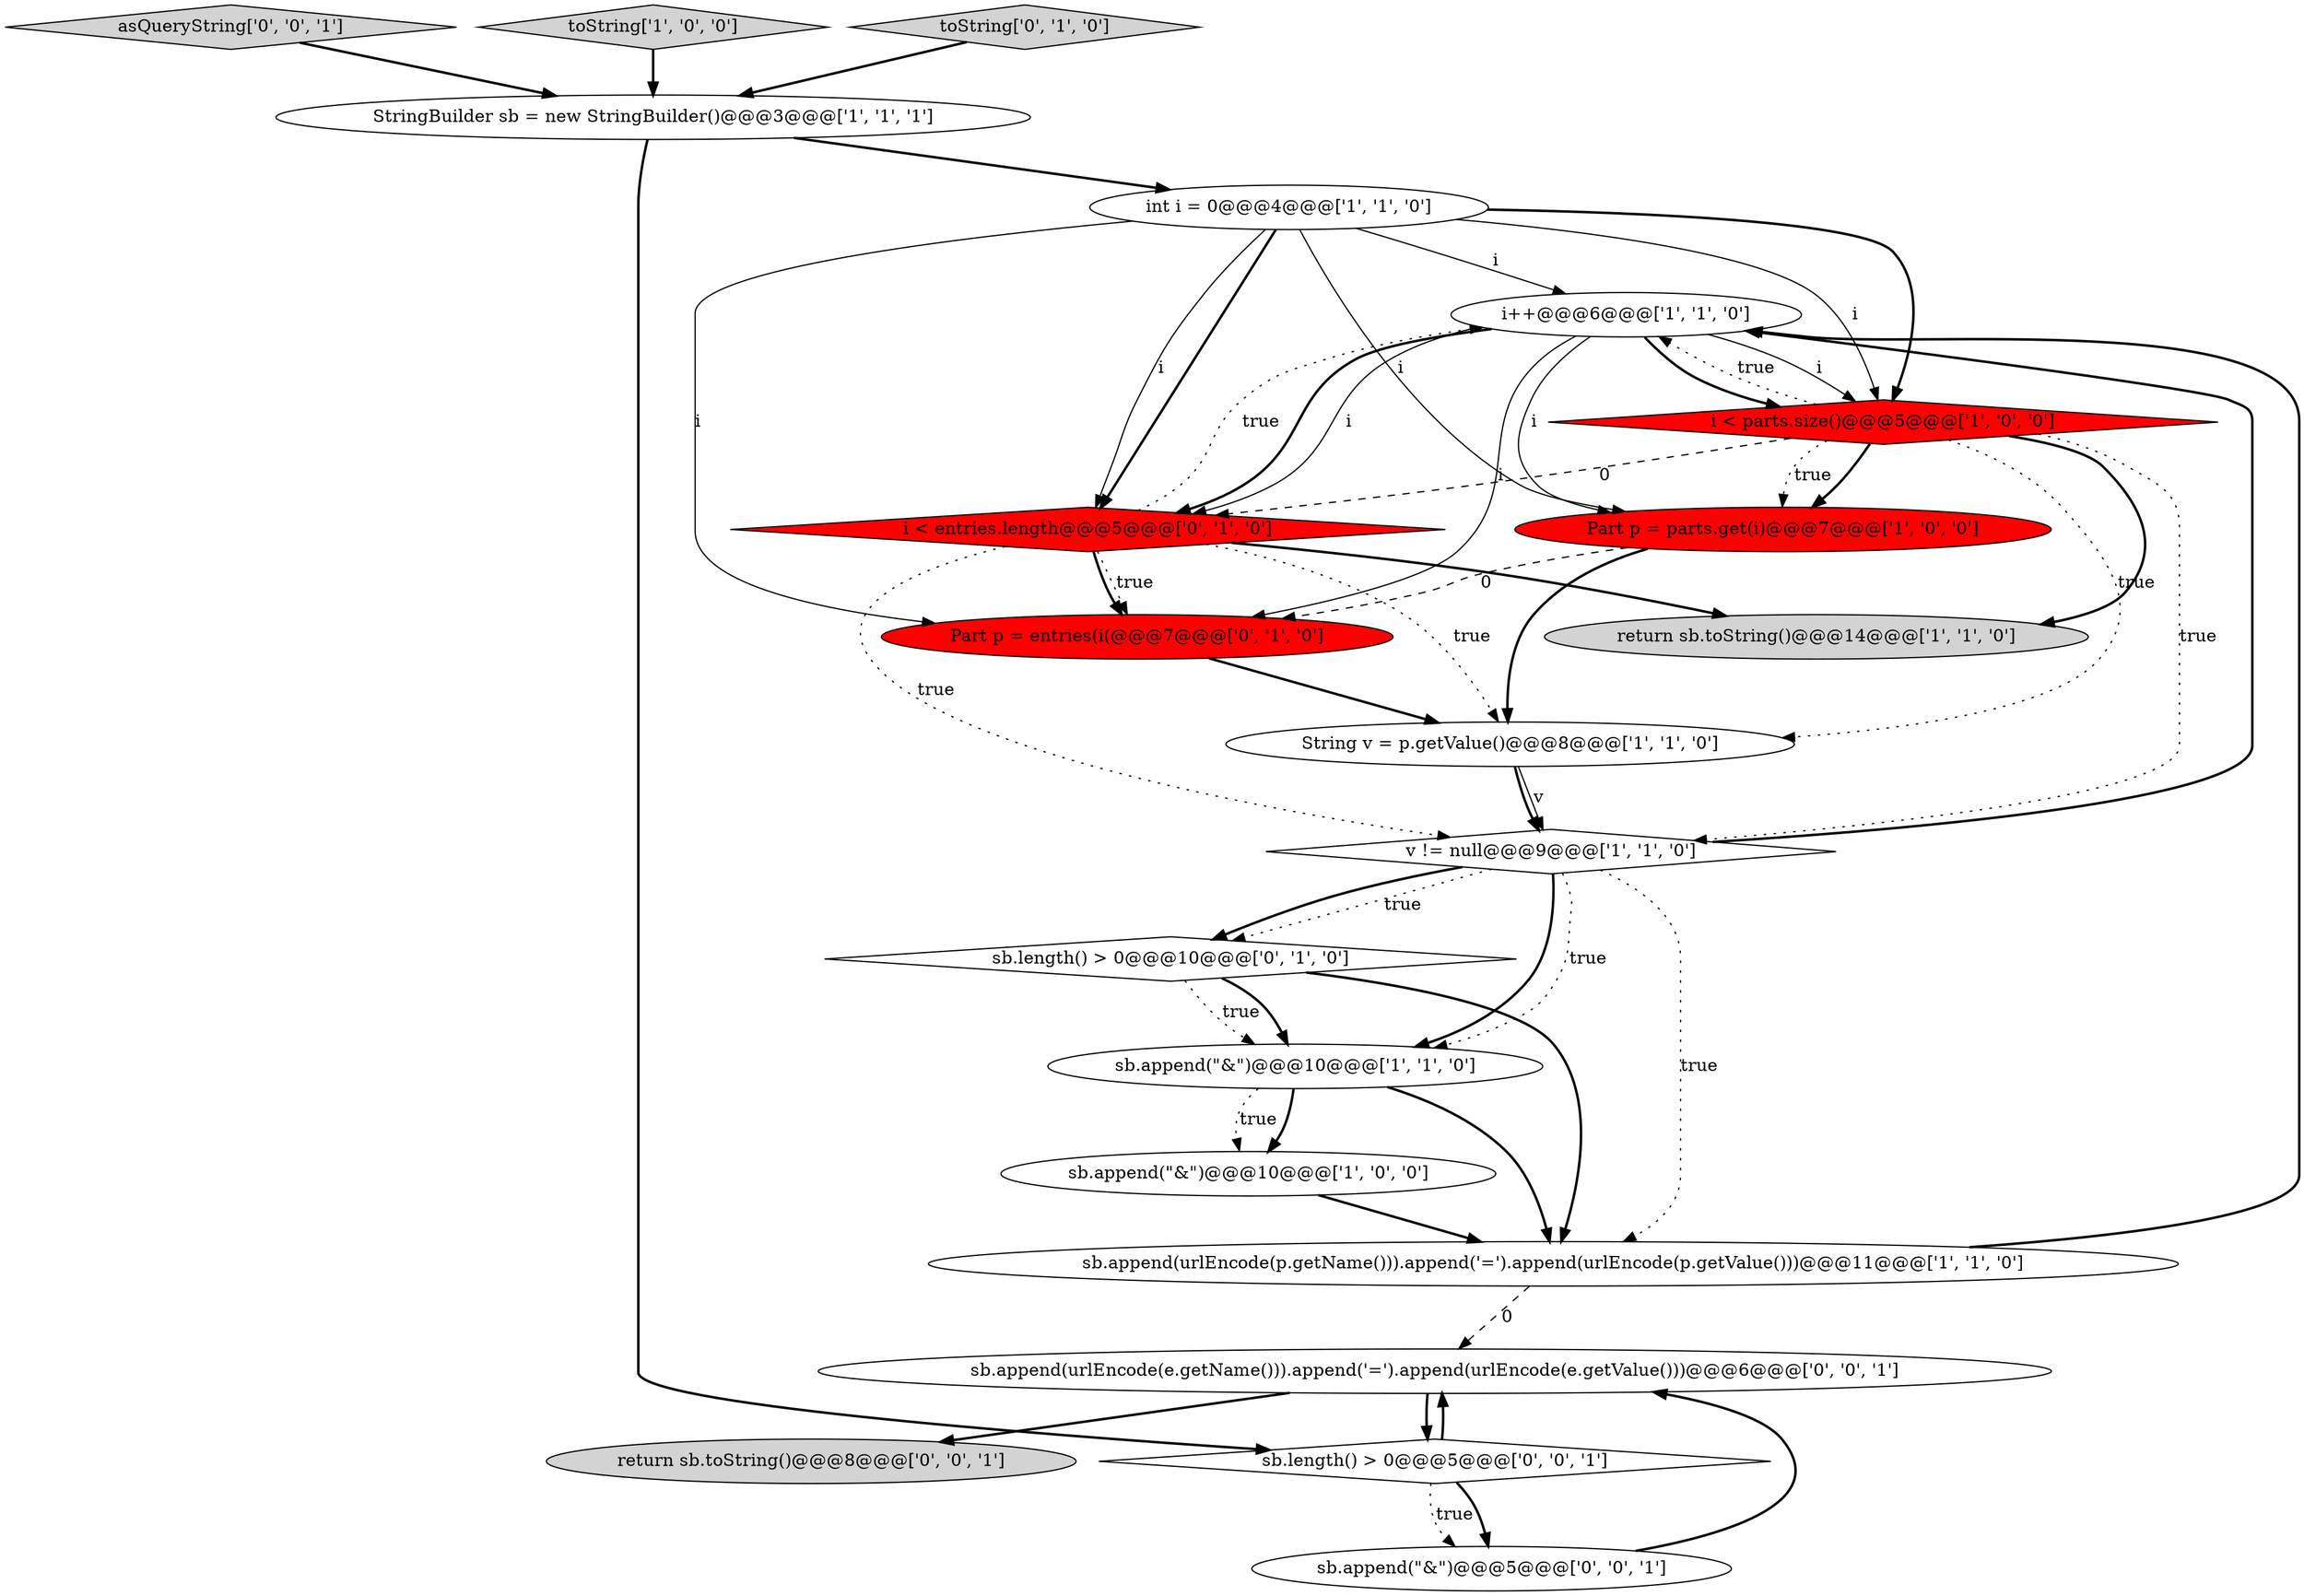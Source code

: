 digraph {
9 [style = filled, label = "i++@@@6@@@['1', '1', '0']", fillcolor = white, shape = ellipse image = "AAA0AAABBB1BBB"];
4 [style = filled, label = "return sb.toString()@@@14@@@['1', '1', '0']", fillcolor = lightgray, shape = ellipse image = "AAA0AAABBB1BBB"];
0 [style = filled, label = "StringBuilder sb = new StringBuilder()@@@3@@@['1', '1', '1']", fillcolor = white, shape = ellipse image = "AAA0AAABBB1BBB"];
19 [style = filled, label = "sb.length() > 0@@@5@@@['0', '0', '1']", fillcolor = white, shape = diamond image = "AAA0AAABBB3BBB"];
16 [style = filled, label = "sb.append(urlEncode(e.getName())).append('=').append(urlEncode(e.getValue()))@@@6@@@['0', '0', '1']", fillcolor = white, shape = ellipse image = "AAA0AAABBB3BBB"];
17 [style = filled, label = "sb.append(\"&\")@@@5@@@['0', '0', '1']", fillcolor = white, shape = ellipse image = "AAA0AAABBB3BBB"];
15 [style = filled, label = "Part p = entries(i(@@@7@@@['0', '1', '0']", fillcolor = red, shape = ellipse image = "AAA1AAABBB2BBB"];
1 [style = filled, label = "i < parts.size()@@@5@@@['1', '0', '0']", fillcolor = red, shape = diamond image = "AAA1AAABBB1BBB"];
18 [style = filled, label = "asQueryString['0', '0', '1']", fillcolor = lightgray, shape = diamond image = "AAA0AAABBB3BBB"];
11 [style = filled, label = "toString['1', '0', '0']", fillcolor = lightgray, shape = diamond image = "AAA0AAABBB1BBB"];
10 [style = filled, label = "sb.append(urlEncode(p.getName())).append('=').append(urlEncode(p.getValue()))@@@11@@@['1', '1', '0']", fillcolor = white, shape = ellipse image = "AAA0AAABBB1BBB"];
2 [style = filled, label = "sb.append(\"&\")@@@10@@@['1', '0', '0']", fillcolor = white, shape = ellipse image = "AAA0AAABBB1BBB"];
20 [style = filled, label = "return sb.toString()@@@8@@@['0', '0', '1']", fillcolor = lightgray, shape = ellipse image = "AAA0AAABBB3BBB"];
5 [style = filled, label = "sb.append(\"&\")@@@10@@@['1', '1', '0']", fillcolor = white, shape = ellipse image = "AAA0AAABBB1BBB"];
8 [style = filled, label = "v != null@@@9@@@['1', '1', '0']", fillcolor = white, shape = diamond image = "AAA0AAABBB1BBB"];
13 [style = filled, label = "sb.length() > 0@@@10@@@['0', '1', '0']", fillcolor = white, shape = diamond image = "AAA0AAABBB2BBB"];
14 [style = filled, label = "toString['0', '1', '0']", fillcolor = lightgray, shape = diamond image = "AAA0AAABBB2BBB"];
3 [style = filled, label = "String v = p.getValue()@@@8@@@['1', '1', '0']", fillcolor = white, shape = ellipse image = "AAA0AAABBB1BBB"];
7 [style = filled, label = "int i = 0@@@4@@@['1', '1', '0']", fillcolor = white, shape = ellipse image = "AAA0AAABBB1BBB"];
12 [style = filled, label = "i < entries.length@@@5@@@['0', '1', '0']", fillcolor = red, shape = diamond image = "AAA1AAABBB2BBB"];
6 [style = filled, label = "Part p = parts.get(i)@@@7@@@['1', '0', '0']", fillcolor = red, shape = ellipse image = "AAA1AAABBB1BBB"];
13->10 [style = bold, label=""];
6->3 [style = bold, label=""];
5->10 [style = bold, label=""];
12->3 [style = dotted, label="true"];
1->4 [style = bold, label=""];
7->1 [style = bold, label=""];
3->8 [style = solid, label="v"];
7->12 [style = bold, label=""];
0->19 [style = bold, label=""];
12->8 [style = dotted, label="true"];
19->17 [style = dotted, label="true"];
7->1 [style = solid, label="i"];
12->15 [style = bold, label=""];
12->15 [style = dotted, label="true"];
13->5 [style = dotted, label="true"];
19->17 [style = bold, label=""];
7->15 [style = solid, label="i"];
8->10 [style = dotted, label="true"];
16->19 [style = bold, label=""];
2->10 [style = bold, label=""];
15->3 [style = bold, label=""];
9->1 [style = solid, label="i"];
9->15 [style = solid, label="i"];
7->9 [style = solid, label="i"];
19->16 [style = bold, label=""];
0->7 [style = bold, label=""];
1->3 [style = dotted, label="true"];
7->12 [style = solid, label="i"];
1->12 [style = dashed, label="0"];
5->2 [style = bold, label=""];
11->0 [style = bold, label=""];
1->6 [style = bold, label=""];
8->5 [style = bold, label=""];
12->4 [style = bold, label=""];
14->0 [style = bold, label=""];
9->6 [style = solid, label="i"];
8->5 [style = dotted, label="true"];
6->15 [style = dashed, label="0"];
3->8 [style = bold, label=""];
1->9 [style = dotted, label="true"];
8->9 [style = bold, label=""];
1->8 [style = dotted, label="true"];
13->5 [style = bold, label=""];
1->6 [style = dotted, label="true"];
10->9 [style = bold, label=""];
7->6 [style = solid, label="i"];
9->12 [style = bold, label=""];
8->13 [style = dotted, label="true"];
10->16 [style = dashed, label="0"];
9->1 [style = bold, label=""];
16->20 [style = bold, label=""];
18->0 [style = bold, label=""];
9->12 [style = solid, label="i"];
17->16 [style = bold, label=""];
8->13 [style = bold, label=""];
5->2 [style = dotted, label="true"];
12->9 [style = dotted, label="true"];
}
